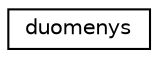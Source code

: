 digraph "Graphical Class Hierarchy"
{
  edge [fontname="Helvetica",fontsize="10",labelfontname="Helvetica",labelfontsize="10"];
  node [fontname="Helvetica",fontsize="10",shape=record];
  rankdir="LR";
  Node1 [label="duomenys",height=0.2,width=0.4,color="black", fillcolor="white", style="filled",URL="$classduomenys.html"];
}
